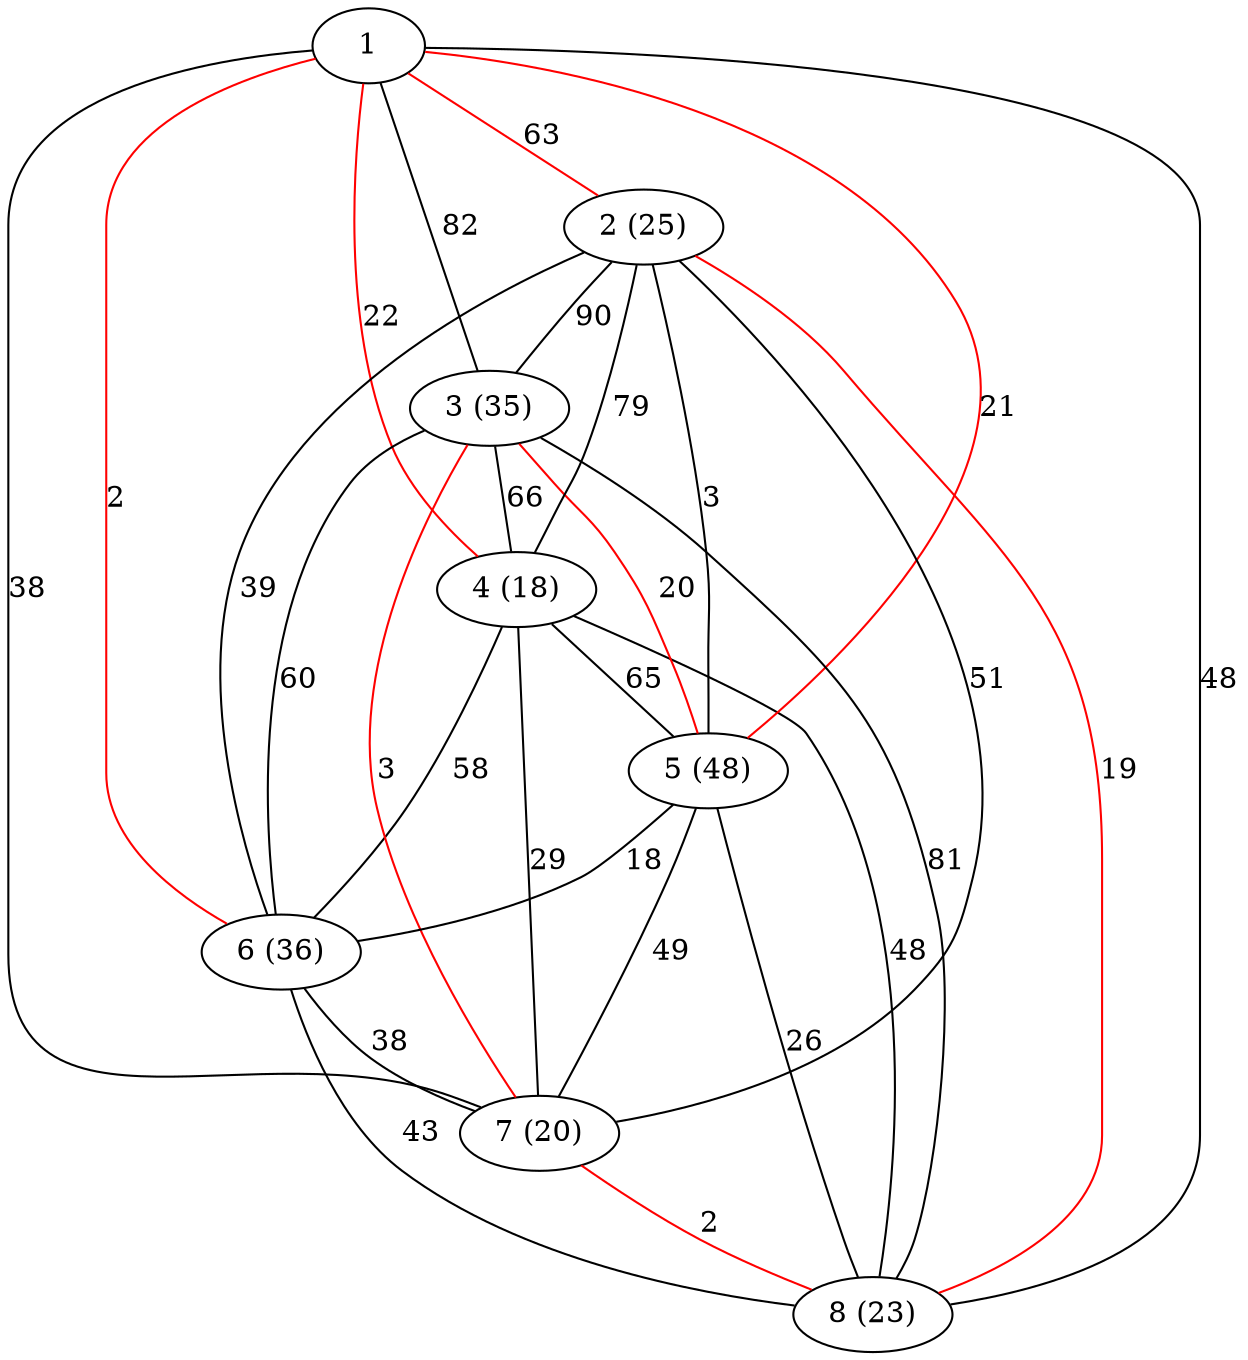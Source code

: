 graph g {
4 -- 7 [label=29 color=black]
1 -- 3 [label=82 color=black]
4 -- 8 [label=48 color=black]
5 -- 6 [label=18 color=black]
2 -- 8 [label=19 color=red]
1 -- 6 [label=2 color=red]
3 -- 7 [label=3 color=red]
2 -- 5 [label=3 color=black]
5 -- 8 [label=26 color=black]
1 -- 2 [label=63 color=red]
6 -- 7 [label=38 color=black]
1 -- 5 [label=21 color=red]
3 -- 6 [label=60 color=black]
2 -- 6 [label=39 color=black]
4 -- 5 [label=65 color=black]
1 -- 4 [label=22 color=red]
2 -- 3 [label=90 color=black]
6 -- 8 [label=43 color=black]
3 -- 5 [label=20 color=red]
2 -- 7 [label=51 color=black]
4 -- 6 [label=58 color=black]
7 -- 8 [label=2 color=red]
5 -- 7 [label=49 color=black]
3 -- 8 [label=81 color=black]
1 -- 8 [label=48 color=black]
1 -- 7 [label=38 color=black]
3 -- 4 [label=66 color=black]
2 -- 4 [label=79 color=black]
2 [label="2 (25)"]
3 [label="3 (35)"]
4 [label="4 (18)"]
5 [label="5 (48)"]
6 [label="6 (36)"]
7 [label="7 (20)"]
8 [label="8 (23)"]
}